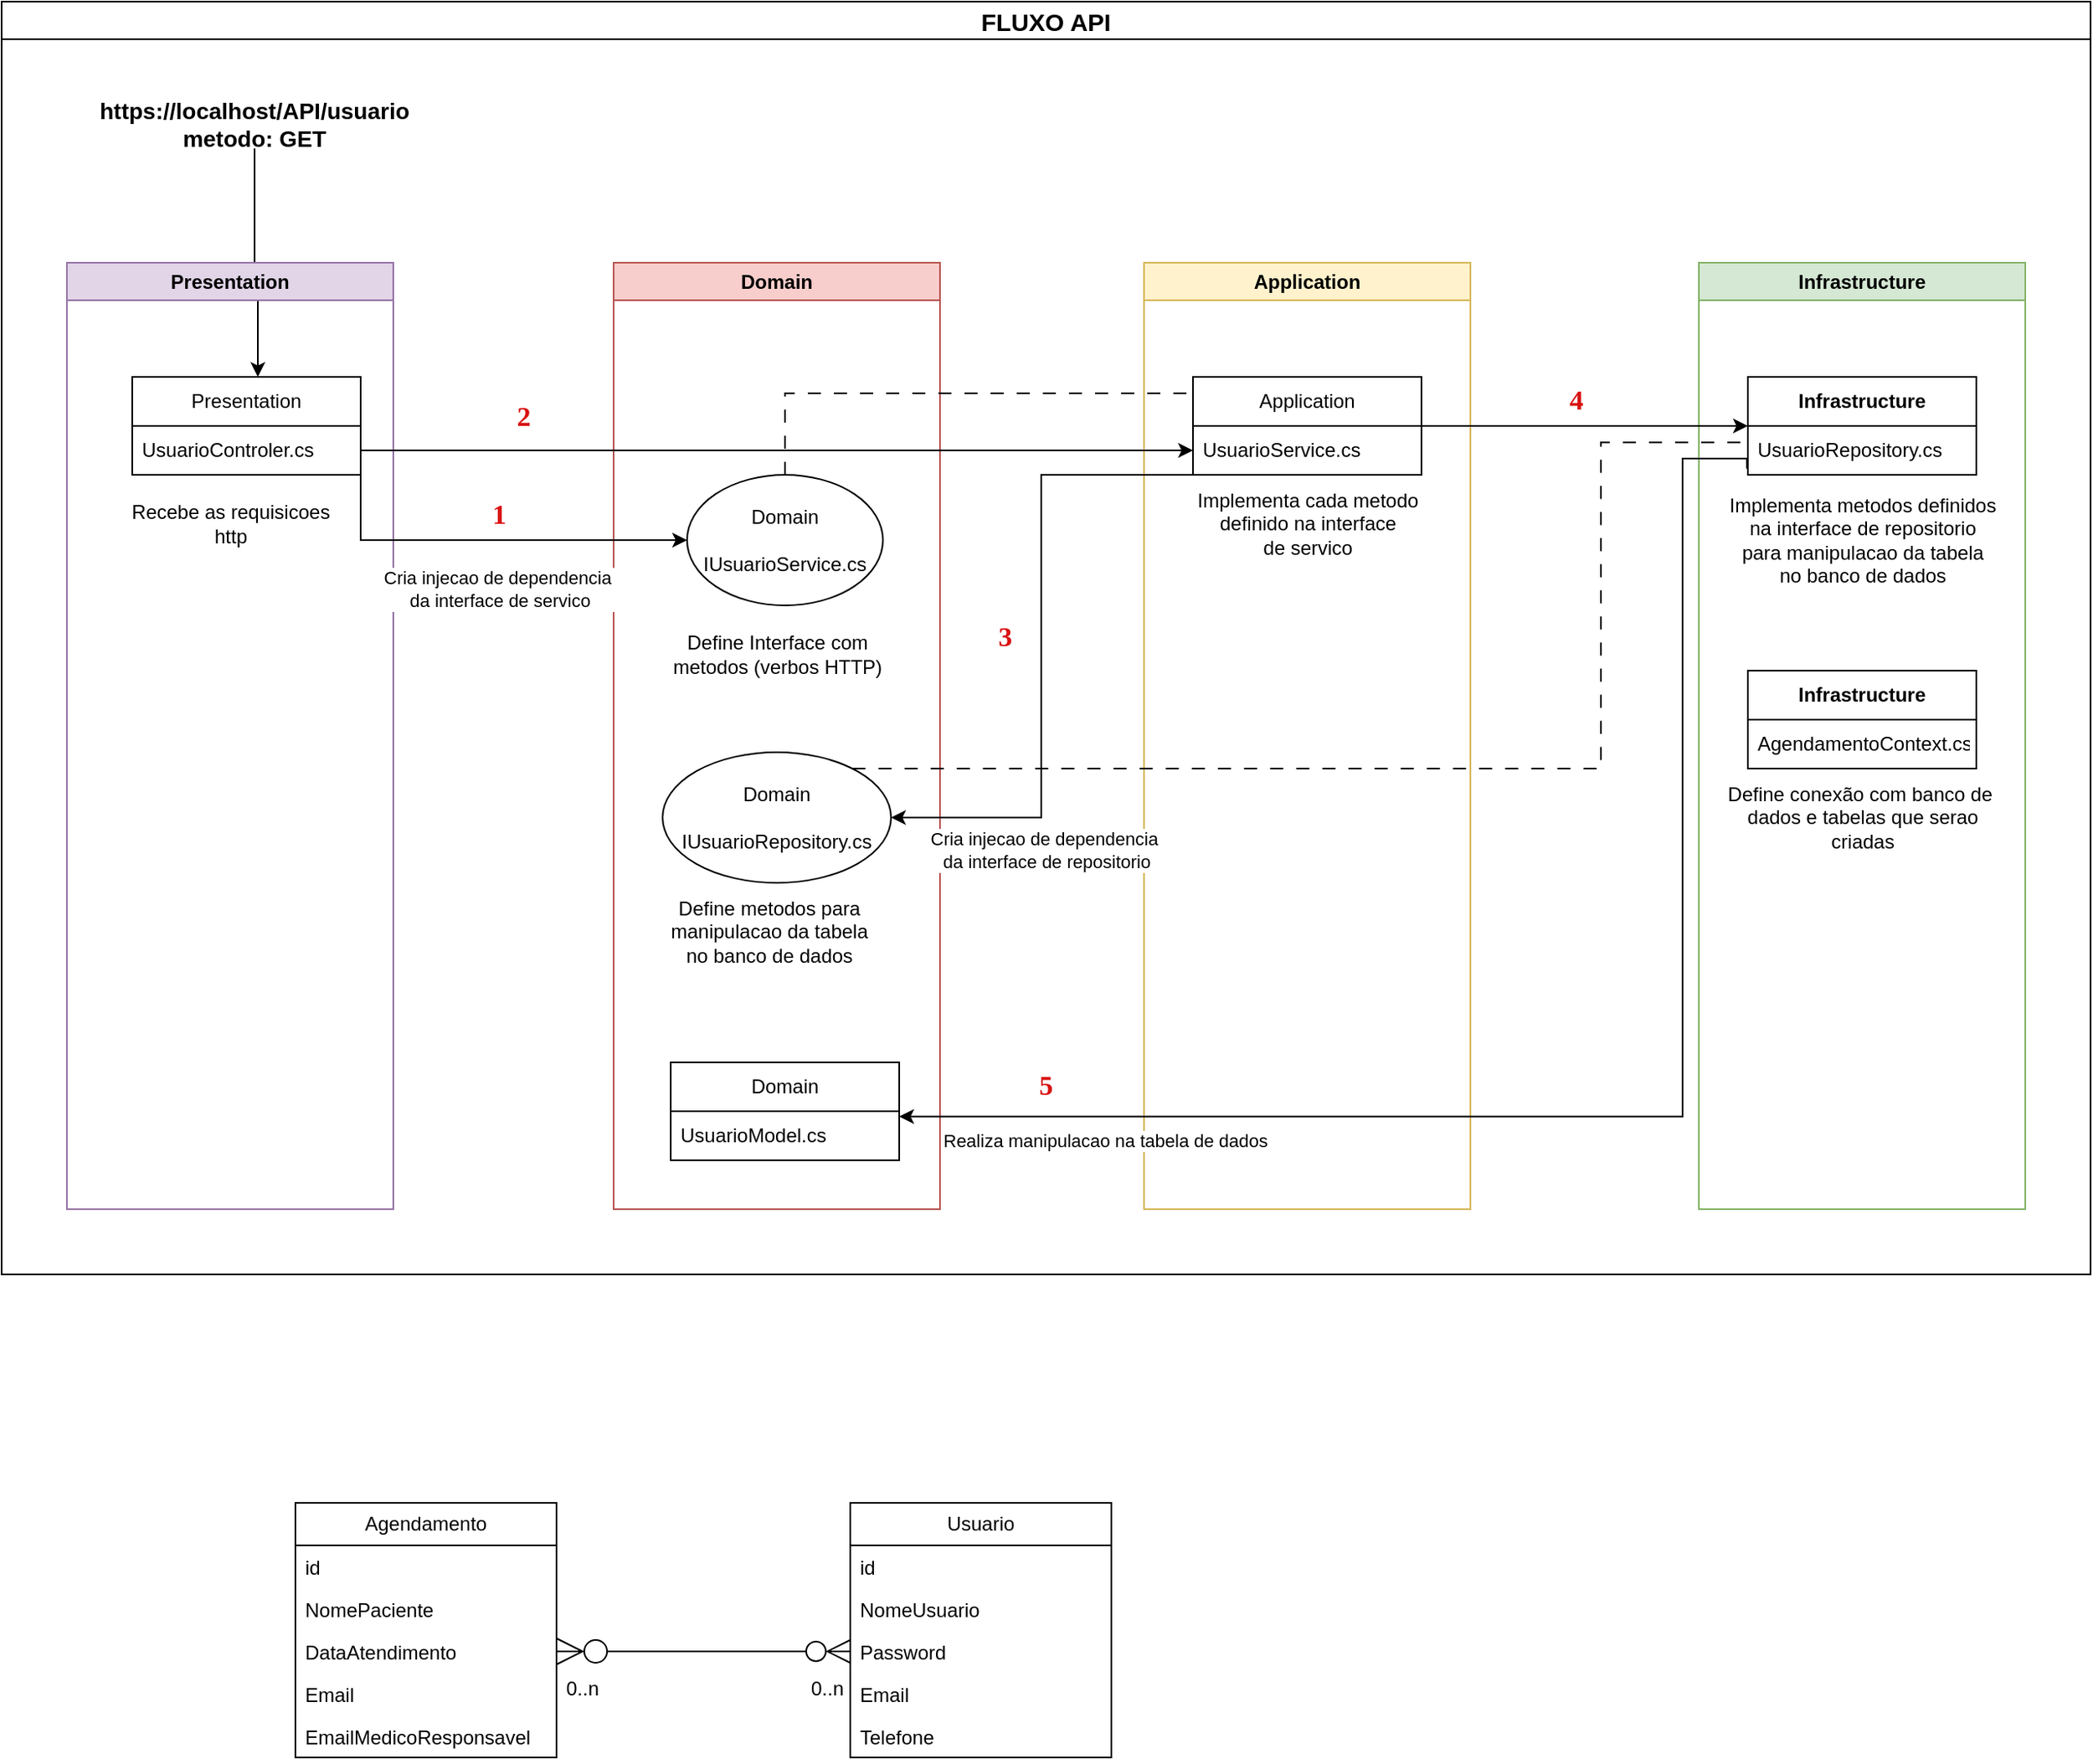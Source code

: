<mxfile version="24.7.14">
  <diagram name="Page-1" id="_4uO2gtmc7-qXicQ9ZDp">
    <mxGraphModel dx="1434" dy="1886" grid="1" gridSize="10" guides="1" tooltips="1" connect="1" arrows="1" fold="1" page="1" pageScale="1" pageWidth="850" pageHeight="1100" math="0" shadow="0">
      <root>
        <mxCell id="0" />
        <mxCell id="1" parent="0" />
        <mxCell id="fK04wbwXrZtSwDWcRZAW-6" value="&lt;b&gt;&lt;font style=&quot;font-size: 14px;&quot;&gt;https://localhost/API/usuario&lt;br&gt;metodo: GET&lt;/font&gt;&lt;/b&gt;" style="text;html=1;align=center;verticalAlign=middle;whiteSpace=wrap;rounded=0;" parent="1" vertex="1">
          <mxGeometry x="180" y="10" width="190" height="30" as="geometry" />
        </mxCell>
        <mxCell id="fK04wbwXrZtSwDWcRZAW-10" style="edgeStyle=orthogonalEdgeStyle;rounded=0;orthogonalLoop=1;jettySize=auto;html=1;exitX=0.5;exitY=1;exitDx=0;exitDy=0;entryX=0.55;entryY=0;entryDx=0;entryDy=0;entryPerimeter=0;" parent="1" source="fK04wbwXrZtSwDWcRZAW-6" target="fK04wbwXrZtSwDWcRZAW-8" edge="1">
          <mxGeometry relative="1" as="geometry" />
        </mxCell>
        <mxCell id="fK04wbwXrZtSwDWcRZAW-20" value="Presentation" style="swimlane;whiteSpace=wrap;html=1;fillColor=#e1d5e7;strokeColor=#9673a6;" parent="1" vertex="1">
          <mxGeometry x="160" y="110" width="200" height="580" as="geometry" />
        </mxCell>
        <mxCell id="fK04wbwXrZtSwDWcRZAW-8" value="Presentation" style="swimlane;fontStyle=0;childLayout=stackLayout;horizontal=1;startSize=30;horizontalStack=0;resizeParent=1;resizeParentMax=0;resizeLast=0;collapsible=1;marginBottom=0;whiteSpace=wrap;html=1;" parent="fK04wbwXrZtSwDWcRZAW-20" vertex="1">
          <mxGeometry x="40" y="70" width="140" height="60" as="geometry" />
        </mxCell>
        <mxCell id="fK04wbwXrZtSwDWcRZAW-9" value="UsuarioControler.cs" style="text;strokeColor=none;fillColor=none;align=left;verticalAlign=middle;spacingLeft=4;spacingRight=4;overflow=hidden;points=[[0,0.5],[1,0.5]];portConstraint=eastwest;rotatable=0;whiteSpace=wrap;html=1;" parent="fK04wbwXrZtSwDWcRZAW-8" vertex="1">
          <mxGeometry y="30" width="140" height="30" as="geometry" />
        </mxCell>
        <mxCell id="fK04wbwXrZtSwDWcRZAW-33" value="Recebe as requisicoes&lt;br&gt;http" style="text;html=1;align=center;verticalAlign=middle;resizable=0;points=[];autosize=1;strokeColor=none;fillColor=none;" parent="fK04wbwXrZtSwDWcRZAW-20" vertex="1">
          <mxGeometry x="30" y="140" width="140" height="40" as="geometry" />
        </mxCell>
        <mxCell id="fK04wbwXrZtSwDWcRZAW-21" value="Domain" style="swimlane;whiteSpace=wrap;html=1;fillColor=#f8cecc;strokeColor=#b85450;" parent="1" vertex="1">
          <mxGeometry x="495" y="110" width="200" height="580" as="geometry" />
        </mxCell>
        <mxCell id="fK04wbwXrZtSwDWcRZAW-26" value="Domain&lt;br&gt;&lt;br&gt;IUsuarioRepository.cs" style="ellipse;whiteSpace=wrap;html=1;" parent="fK04wbwXrZtSwDWcRZAW-21" vertex="1">
          <mxGeometry x="30" y="300" width="140" height="80" as="geometry" />
        </mxCell>
        <mxCell id="fK04wbwXrZtSwDWcRZAW-27" value="Define metodos para&lt;br&gt;manipulacao da tabela&lt;br&gt;no banco de dados" style="text;html=1;align=center;verticalAlign=middle;resizable=0;points=[];autosize=1;strokeColor=none;fillColor=none;" parent="fK04wbwXrZtSwDWcRZAW-21" vertex="1">
          <mxGeometry x="25" y="380" width="140" height="60" as="geometry" />
        </mxCell>
        <mxCell id="fK04wbwXrZtSwDWcRZAW-11" value="Domain&lt;br&gt;&lt;br&gt;IUsuarioService.cs" style="ellipse;whiteSpace=wrap;html=1;" parent="fK04wbwXrZtSwDWcRZAW-21" vertex="1">
          <mxGeometry x="45" y="130" width="120" height="80" as="geometry" />
        </mxCell>
        <mxCell id="fK04wbwXrZtSwDWcRZAW-13" value="Define Interface com&lt;br&gt;metodos (verbos HTTP)" style="text;html=1;align=center;verticalAlign=middle;resizable=0;points=[];autosize=1;strokeColor=none;fillColor=none;" parent="fK04wbwXrZtSwDWcRZAW-21" vertex="1">
          <mxGeometry x="25" y="220" width="150" height="40" as="geometry" />
        </mxCell>
        <mxCell id="fK04wbwXrZtSwDWcRZAW-2" value="Domain" style="swimlane;fontStyle=0;childLayout=stackLayout;horizontal=1;startSize=30;horizontalStack=0;resizeParent=1;resizeParentMax=0;resizeLast=0;collapsible=1;marginBottom=0;whiteSpace=wrap;html=1;" parent="fK04wbwXrZtSwDWcRZAW-21" vertex="1">
          <mxGeometry x="35" y="490" width="140" height="60" as="geometry" />
        </mxCell>
        <mxCell id="fK04wbwXrZtSwDWcRZAW-3" value="UsuarioModel.cs" style="text;strokeColor=none;fillColor=none;align=left;verticalAlign=middle;spacingLeft=4;spacingRight=4;overflow=hidden;points=[[0,0.5],[1,0.5]];portConstraint=eastwest;rotatable=0;whiteSpace=wrap;html=1;" parent="fK04wbwXrZtSwDWcRZAW-2" vertex="1">
          <mxGeometry y="30" width="140" height="30" as="geometry" />
        </mxCell>
        <mxCell id="fK04wbwXrZtSwDWcRZAW-22" value="Application" style="swimlane;whiteSpace=wrap;html=1;fillColor=#fff2cc;strokeColor=#d6b656;" parent="1" vertex="1">
          <mxGeometry x="820" y="110" width="200" height="580" as="geometry" />
        </mxCell>
        <mxCell id="fK04wbwXrZtSwDWcRZAW-17" value="Application" style="swimlane;fontStyle=0;childLayout=stackLayout;horizontal=1;startSize=30;horizontalStack=0;resizeParent=1;resizeParentMax=0;resizeLast=0;collapsible=1;marginBottom=0;whiteSpace=wrap;html=1;" parent="fK04wbwXrZtSwDWcRZAW-22" vertex="1">
          <mxGeometry x="30" y="70" width="140" height="60" as="geometry" />
        </mxCell>
        <mxCell id="fK04wbwXrZtSwDWcRZAW-18" value="&lt;span style=&quot;text-align: center;&quot;&gt;UsuarioService.cs&lt;/span&gt;" style="text;strokeColor=none;fillColor=none;align=left;verticalAlign=middle;spacingLeft=4;spacingRight=4;overflow=hidden;points=[[0,0.5],[1,0.5]];portConstraint=eastwest;rotatable=0;whiteSpace=wrap;html=1;" parent="fK04wbwXrZtSwDWcRZAW-17" vertex="1">
          <mxGeometry y="30" width="140" height="30" as="geometry" />
        </mxCell>
        <mxCell id="fK04wbwXrZtSwDWcRZAW-16" value="Implementa cada metodo&lt;br&gt;definido na interface&lt;br&gt;de servico" style="text;html=1;align=center;verticalAlign=middle;resizable=0;points=[];autosize=1;strokeColor=none;fillColor=none;" parent="fK04wbwXrZtSwDWcRZAW-22" vertex="1">
          <mxGeometry x="20" y="130" width="160" height="60" as="geometry" />
        </mxCell>
        <mxCell id="fK04wbwXrZtSwDWcRZAW-23" value="Infrastructure" style="swimlane;whiteSpace=wrap;html=1;fillColor=#d5e8d4;strokeColor=#82b366;" parent="1" vertex="1">
          <mxGeometry x="1160" y="110" width="200" height="580" as="geometry" />
        </mxCell>
        <mxCell id="fK04wbwXrZtSwDWcRZAW-25" value="Implementa metodos definidos&lt;br&gt;na interface de repositorio&lt;br&gt;para manipulacao da tabela&lt;br&gt;no banco de dados" style="text;html=1;align=center;verticalAlign=middle;resizable=0;points=[];autosize=1;strokeColor=none;fillColor=none;" parent="fK04wbwXrZtSwDWcRZAW-23" vertex="1">
          <mxGeometry x="5" y="135" width="190" height="70" as="geometry" />
        </mxCell>
        <mxCell id="fK04wbwXrZtSwDWcRZAW-31" style="edgeStyle=orthogonalEdgeStyle;rounded=0;orthogonalLoop=1;jettySize=auto;html=1;" parent="1" source="fK04wbwXrZtSwDWcRZAW-9" target="fK04wbwXrZtSwDWcRZAW-18" edge="1">
          <mxGeometry relative="1" as="geometry" />
        </mxCell>
        <mxCell id="fK04wbwXrZtSwDWcRZAW-32" style="edgeStyle=orthogonalEdgeStyle;rounded=0;orthogonalLoop=1;jettySize=auto;html=1;entryX=0;entryY=0.5;entryDx=0;entryDy=0;" parent="1" source="fK04wbwXrZtSwDWcRZAW-9" target="fK04wbwXrZtSwDWcRZAW-11" edge="1">
          <mxGeometry relative="1" as="geometry">
            <Array as="points">
              <mxPoint x="340" y="280" />
            </Array>
          </mxGeometry>
        </mxCell>
        <mxCell id="fK04wbwXrZtSwDWcRZAW-34" value="Cria injecao de dependencia&amp;nbsp;&lt;br&gt;da interface de servico" style="edgeLabel;html=1;align=center;verticalAlign=middle;resizable=0;points=[];" parent="fK04wbwXrZtSwDWcRZAW-32" vertex="1" connectable="0">
          <mxGeometry x="0.135" y="3" relative="1" as="geometry">
            <mxPoint x="-11" y="33" as="offset" />
          </mxGeometry>
        </mxCell>
        <mxCell id="fK04wbwXrZtSwDWcRZAW-35" style="edgeStyle=orthogonalEdgeStyle;rounded=0;orthogonalLoop=1;jettySize=auto;html=1;entryX=1;entryY=0.5;entryDx=0;entryDy=0;" parent="1" source="fK04wbwXrZtSwDWcRZAW-18" target="fK04wbwXrZtSwDWcRZAW-26" edge="1">
          <mxGeometry relative="1" as="geometry">
            <Array as="points">
              <mxPoint x="757" y="240" />
              <mxPoint x="757" y="450" />
            </Array>
          </mxGeometry>
        </mxCell>
        <mxCell id="fK04wbwXrZtSwDWcRZAW-36" value="Cria injecao de dependencia&amp;nbsp;&lt;br&gt;da interface de repositorio" style="edgeLabel;html=1;align=center;verticalAlign=middle;resizable=0;points=[];" parent="1" vertex="1" connectable="0">
          <mxGeometry x="760.001" y="470.0" as="geometry" />
        </mxCell>
        <mxCell id="fK04wbwXrZtSwDWcRZAW-37" style="edgeStyle=orthogonalEdgeStyle;rounded=0;orthogonalLoop=1;jettySize=auto;html=1;entryX=0;entryY=0.5;entryDx=0;entryDy=0;" parent="1" source="fK04wbwXrZtSwDWcRZAW-17" edge="1">
          <mxGeometry relative="1" as="geometry">
            <mxPoint x="1190.0" y="210" as="targetPoint" />
          </mxGeometry>
        </mxCell>
        <mxCell id="fK04wbwXrZtSwDWcRZAW-38" style="edgeStyle=orthogonalEdgeStyle;rounded=0;orthogonalLoop=1;jettySize=auto;html=1;entryX=1;entryY=0.108;entryDx=0;entryDy=0;entryPerimeter=0;exitX=-0.004;exitY=0.873;exitDx=0;exitDy=0;exitPerimeter=0;" parent="1" source="fK04wbwXrZtSwDWcRZAW-58" target="fK04wbwXrZtSwDWcRZAW-3" edge="1">
          <mxGeometry relative="1" as="geometry">
            <mxPoint x="1200.112" y="230.059" as="sourcePoint" />
            <Array as="points">
              <mxPoint x="1189" y="230" />
              <mxPoint x="1150" y="230" />
              <mxPoint x="1150" y="633" />
            </Array>
          </mxGeometry>
        </mxCell>
        <mxCell id="fK04wbwXrZtSwDWcRZAW-39" value="Realiza manipulacao na tabela de dados" style="edgeLabel;html=1;align=center;verticalAlign=middle;resizable=0;points=[];" parent="1" vertex="1" connectable="0">
          <mxGeometry x="780.0" y="650.0" as="geometry">
            <mxPoint x="16" y="-2" as="offset" />
          </mxGeometry>
        </mxCell>
        <mxCell id="fK04wbwXrZtSwDWcRZAW-40" style="edgeStyle=orthogonalEdgeStyle;rounded=0;orthogonalLoop=1;jettySize=auto;html=1;entryX=0;entryY=0;entryDx=0;entryDy=0;endArrow=none;endFill=0;dashed=1;dashPattern=8 8;" parent="1" source="fK04wbwXrZtSwDWcRZAW-11" target="fK04wbwXrZtSwDWcRZAW-17" edge="1">
          <mxGeometry relative="1" as="geometry">
            <Array as="points">
              <mxPoint x="600" y="190" />
              <mxPoint x="850" y="190" />
            </Array>
          </mxGeometry>
        </mxCell>
        <mxCell id="fK04wbwXrZtSwDWcRZAW-41" style="edgeStyle=orthogonalEdgeStyle;rounded=0;orthogonalLoop=1;jettySize=auto;html=1;endArrow=none;endFill=0;dashed=1;dashPattern=8 8;" parent="1" source="fK04wbwXrZtSwDWcRZAW-26" edge="1">
          <mxGeometry relative="1" as="geometry">
            <mxPoint x="1192.41" y="220.059" as="targetPoint" />
            <Array as="points">
              <mxPoint x="1100" y="420" />
              <mxPoint x="1100" y="220" />
            </Array>
          </mxGeometry>
        </mxCell>
        <mxCell id="fK04wbwXrZtSwDWcRZAW-42" value="&lt;font style=&quot;font-size: 15px;&quot;&gt;FLUXO API&lt;/font&gt;" style="swimlane;whiteSpace=wrap;html=1;" parent="1" vertex="1">
          <mxGeometry x="120" y="-50" width="1280" height="780" as="geometry" />
        </mxCell>
        <mxCell id="fK04wbwXrZtSwDWcRZAW-43" value="&lt;font face=&quot;Verdana&quot; color=&quot;#d91212&quot; style=&quot;font-size: 17px;&quot;&gt;&lt;b&gt;1&lt;/b&gt;&lt;/font&gt;" style="text;html=1;align=center;verticalAlign=middle;whiteSpace=wrap;rounded=0;" parent="fK04wbwXrZtSwDWcRZAW-42" vertex="1">
          <mxGeometry x="290" y="300" width="30" height="30" as="geometry" />
        </mxCell>
        <mxCell id="fK04wbwXrZtSwDWcRZAW-56" value="&lt;font face=&quot;Verdana&quot; color=&quot;#d91212&quot; style=&quot;font-size: 17px;&quot;&gt;&lt;b&gt;2&lt;/b&gt;&lt;/font&gt;" style="text;html=1;align=center;verticalAlign=middle;whiteSpace=wrap;rounded=0;" parent="fK04wbwXrZtSwDWcRZAW-42" vertex="1">
          <mxGeometry x="305" y="240" width="30" height="30" as="geometry" />
        </mxCell>
        <mxCell id="fK04wbwXrZtSwDWcRZAW-55" value="&lt;font face=&quot;Verdana&quot; color=&quot;#d91212&quot; style=&quot;font-size: 17px;&quot;&gt;&lt;b&gt;3&lt;/b&gt;&lt;/font&gt;" style="text;html=1;align=center;verticalAlign=middle;whiteSpace=wrap;rounded=0;" parent="fK04wbwXrZtSwDWcRZAW-42" vertex="1">
          <mxGeometry x="600" y="375" width="30" height="30" as="geometry" />
        </mxCell>
        <mxCell id="fK04wbwXrZtSwDWcRZAW-54" value="&lt;font face=&quot;Verdana&quot; color=&quot;#d91212&quot; style=&quot;font-size: 17px;&quot;&gt;&lt;b&gt;4&lt;/b&gt;&lt;/font&gt;" style="text;html=1;align=center;verticalAlign=middle;whiteSpace=wrap;rounded=0;" parent="fK04wbwXrZtSwDWcRZAW-42" vertex="1">
          <mxGeometry x="950" y="230" width="30" height="30" as="geometry" />
        </mxCell>
        <mxCell id="fK04wbwXrZtSwDWcRZAW-53" value="&lt;font face=&quot;Verdana&quot; color=&quot;#d91212&quot; style=&quot;font-size: 17px;&quot;&gt;&lt;b&gt;5&lt;/b&gt;&lt;/font&gt;" style="text;html=1;align=center;verticalAlign=middle;whiteSpace=wrap;rounded=0;" parent="fK04wbwXrZtSwDWcRZAW-42" vertex="1">
          <mxGeometry x="625" y="650" width="30" height="30" as="geometry" />
        </mxCell>
        <mxCell id="fK04wbwXrZtSwDWcRZAW-57" value="&lt;span style=&quot;font-weight: 700;&quot;&gt;Infrastructure&lt;/span&gt;" style="swimlane;fontStyle=0;childLayout=stackLayout;horizontal=1;startSize=30;horizontalStack=0;resizeParent=1;resizeParentMax=0;resizeLast=0;collapsible=1;marginBottom=0;whiteSpace=wrap;html=1;" parent="fK04wbwXrZtSwDWcRZAW-42" vertex="1">
          <mxGeometry x="1070" y="230" width="140" height="60" as="geometry" />
        </mxCell>
        <mxCell id="fK04wbwXrZtSwDWcRZAW-58" value="&lt;span style=&quot;text-align: center;&quot;&gt;UsuarioRepository.cs&lt;/span&gt;" style="text;strokeColor=none;fillColor=none;align=left;verticalAlign=middle;spacingLeft=4;spacingRight=4;overflow=hidden;points=[[0,0.5],[1,0.5]];portConstraint=eastwest;rotatable=0;whiteSpace=wrap;html=1;" parent="fK04wbwXrZtSwDWcRZAW-57" vertex="1">
          <mxGeometry y="30" width="140" height="30" as="geometry" />
        </mxCell>
        <mxCell id="fK04wbwXrZtSwDWcRZAW-60" value="&lt;span style=&quot;font-weight: 700;&quot;&gt;Infrastructure&lt;/span&gt;" style="swimlane;fontStyle=0;childLayout=stackLayout;horizontal=1;startSize=30;horizontalStack=0;resizeParent=1;resizeParentMax=0;resizeLast=0;collapsible=1;marginBottom=0;whiteSpace=wrap;html=1;" parent="fK04wbwXrZtSwDWcRZAW-42" vertex="1">
          <mxGeometry x="1070" y="410" width="140" height="60" as="geometry" />
        </mxCell>
        <mxCell id="fK04wbwXrZtSwDWcRZAW-61" value="&lt;span style=&quot;text-align: center;&quot;&gt;AgendamentoContext.cs&lt;/span&gt;" style="text;strokeColor=none;fillColor=none;align=left;verticalAlign=middle;spacingLeft=4;spacingRight=4;overflow=hidden;points=[[0,0.5],[1,0.5]];portConstraint=eastwest;rotatable=0;whiteSpace=wrap;html=1;" parent="fK04wbwXrZtSwDWcRZAW-60" vertex="1">
          <mxGeometry y="30" width="140" height="30" as="geometry" />
        </mxCell>
        <mxCell id="fK04wbwXrZtSwDWcRZAW-62" value="Define conexão com banco de&amp;nbsp;&lt;br&gt;dados e tabelas que serao&lt;br&gt;criadas" style="text;html=1;align=center;verticalAlign=middle;resizable=0;points=[];autosize=1;strokeColor=none;fillColor=none;" parent="fK04wbwXrZtSwDWcRZAW-42" vertex="1">
          <mxGeometry x="1045" y="470" width="190" height="60" as="geometry" />
        </mxCell>
        <mxCell id="aH0GLaKjZjjOf3o0ny5b-6" value="Agendamento" style="swimlane;fontStyle=0;childLayout=stackLayout;horizontal=1;startSize=26;fillColor=none;horizontalStack=0;resizeParent=1;resizeParentMax=0;resizeLast=0;collapsible=1;marginBottom=0;whiteSpace=wrap;html=1;" vertex="1" parent="1">
          <mxGeometry x="300" y="870" width="160" height="156" as="geometry" />
        </mxCell>
        <mxCell id="aH0GLaKjZjjOf3o0ny5b-7" value="id" style="text;strokeColor=none;fillColor=none;align=left;verticalAlign=top;spacingLeft=4;spacingRight=4;overflow=hidden;rotatable=0;points=[[0,0.5],[1,0.5]];portConstraint=eastwest;whiteSpace=wrap;html=1;" vertex="1" parent="aH0GLaKjZjjOf3o0ny5b-6">
          <mxGeometry y="26" width="160" height="26" as="geometry" />
        </mxCell>
        <mxCell id="aH0GLaKjZjjOf3o0ny5b-8" value="NomePaciente" style="text;strokeColor=none;fillColor=none;align=left;verticalAlign=top;spacingLeft=4;spacingRight=4;overflow=hidden;rotatable=0;points=[[0,0.5],[1,0.5]];portConstraint=eastwest;whiteSpace=wrap;html=1;" vertex="1" parent="aH0GLaKjZjjOf3o0ny5b-6">
          <mxGeometry y="52" width="160" height="26" as="geometry" />
        </mxCell>
        <mxCell id="aH0GLaKjZjjOf3o0ny5b-9" value="DataAtendimento" style="text;strokeColor=none;fillColor=none;align=left;verticalAlign=top;spacingLeft=4;spacingRight=4;overflow=hidden;rotatable=0;points=[[0,0.5],[1,0.5]];portConstraint=eastwest;whiteSpace=wrap;html=1;" vertex="1" parent="aH0GLaKjZjjOf3o0ny5b-6">
          <mxGeometry y="78" width="160" height="26" as="geometry" />
        </mxCell>
        <mxCell id="aH0GLaKjZjjOf3o0ny5b-12" value="Email" style="text;strokeColor=none;fillColor=none;align=left;verticalAlign=top;spacingLeft=4;spacingRight=4;overflow=hidden;rotatable=0;points=[[0,0.5],[1,0.5]];portConstraint=eastwest;whiteSpace=wrap;html=1;" vertex="1" parent="aH0GLaKjZjjOf3o0ny5b-6">
          <mxGeometry y="104" width="160" height="26" as="geometry" />
        </mxCell>
        <mxCell id="aH0GLaKjZjjOf3o0ny5b-13" value="EmailMedicoResponsavel" style="text;strokeColor=none;fillColor=none;align=left;verticalAlign=top;spacingLeft=4;spacingRight=4;overflow=hidden;rotatable=0;points=[[0,0.5],[1,0.5]];portConstraint=eastwest;whiteSpace=wrap;html=1;" vertex="1" parent="aH0GLaKjZjjOf3o0ny5b-6">
          <mxGeometry y="130" width="160" height="26" as="geometry" />
        </mxCell>
        <mxCell id="aH0GLaKjZjjOf3o0ny5b-15" value="Usuario" style="swimlane;fontStyle=0;childLayout=stackLayout;horizontal=1;startSize=26;fillColor=none;horizontalStack=0;resizeParent=1;resizeParentMax=0;resizeLast=0;collapsible=1;marginBottom=0;whiteSpace=wrap;html=1;" vertex="1" parent="1">
          <mxGeometry x="640" y="870" width="160" height="156" as="geometry" />
        </mxCell>
        <mxCell id="aH0GLaKjZjjOf3o0ny5b-16" value="id" style="text;strokeColor=none;fillColor=none;align=left;verticalAlign=top;spacingLeft=4;spacingRight=4;overflow=hidden;rotatable=0;points=[[0,0.5],[1,0.5]];portConstraint=eastwest;whiteSpace=wrap;html=1;" vertex="1" parent="aH0GLaKjZjjOf3o0ny5b-15">
          <mxGeometry y="26" width="160" height="26" as="geometry" />
        </mxCell>
        <mxCell id="aH0GLaKjZjjOf3o0ny5b-17" value="NomeUsuario" style="text;strokeColor=none;fillColor=none;align=left;verticalAlign=top;spacingLeft=4;spacingRight=4;overflow=hidden;rotatable=0;points=[[0,0.5],[1,0.5]];portConstraint=eastwest;whiteSpace=wrap;html=1;" vertex="1" parent="aH0GLaKjZjjOf3o0ny5b-15">
          <mxGeometry y="52" width="160" height="26" as="geometry" />
        </mxCell>
        <mxCell id="aH0GLaKjZjjOf3o0ny5b-18" value="Password" style="text;strokeColor=none;fillColor=none;align=left;verticalAlign=top;spacingLeft=4;spacingRight=4;overflow=hidden;rotatable=0;points=[[0,0.5],[1,0.5]];portConstraint=eastwest;whiteSpace=wrap;html=1;" vertex="1" parent="aH0GLaKjZjjOf3o0ny5b-15">
          <mxGeometry y="78" width="160" height="26" as="geometry" />
        </mxCell>
        <mxCell id="aH0GLaKjZjjOf3o0ny5b-19" value="Email" style="text;strokeColor=none;fillColor=none;align=left;verticalAlign=top;spacingLeft=4;spacingRight=4;overflow=hidden;rotatable=0;points=[[0,0.5],[1,0.5]];portConstraint=eastwest;whiteSpace=wrap;html=1;" vertex="1" parent="aH0GLaKjZjjOf3o0ny5b-15">
          <mxGeometry y="104" width="160" height="26" as="geometry" />
        </mxCell>
        <mxCell id="aH0GLaKjZjjOf3o0ny5b-20" value="Telefone" style="text;strokeColor=none;fillColor=none;align=left;verticalAlign=top;spacingLeft=4;spacingRight=4;overflow=hidden;rotatable=0;points=[[0,0.5],[1,0.5]];portConstraint=eastwest;whiteSpace=wrap;html=1;" vertex="1" parent="aH0GLaKjZjjOf3o0ny5b-15">
          <mxGeometry y="130" width="160" height="26" as="geometry" />
        </mxCell>
        <mxCell id="aH0GLaKjZjjOf3o0ny5b-21" value="" style="endArrow=ERzeroToMany;html=1;endSize=12;startArrow=ERzeroToMany;startSize=14;startFill=0;edgeStyle=orthogonalEdgeStyle;rounded=0;fontFamily=Helvetica;fontSize=12;fontColor=default;exitX=1;exitY=0.5;exitDx=0;exitDy=0;entryX=0;entryY=0.5;entryDx=0;entryDy=0;endFill=0;" edge="1" parent="1" source="aH0GLaKjZjjOf3o0ny5b-9" target="aH0GLaKjZjjOf3o0ny5b-18">
          <mxGeometry relative="1" as="geometry">
            <mxPoint x="370" y="960" as="sourcePoint" />
            <mxPoint x="630" y="960" as="targetPoint" />
          </mxGeometry>
        </mxCell>
        <mxCell id="aH0GLaKjZjjOf3o0ny5b-22" value="0..n" style="edgeLabel;resizable=0;html=1;align=left;verticalAlign=top;spacingLeft=4;spacingRight=4;fontFamily=Helvetica;fontSize=12;fontColor=default;fillColor=none;gradientColor=none;" connectable="0" vertex="1" parent="aH0GLaKjZjjOf3o0ny5b-21">
          <mxGeometry x="-1" relative="1" as="geometry">
            <mxPoint y="9" as="offset" />
          </mxGeometry>
        </mxCell>
        <mxCell id="aH0GLaKjZjjOf3o0ny5b-23" value="&lt;span style=&quot;text-align: left;&quot;&gt;0..n&lt;/span&gt;" style="edgeLabel;resizable=0;html=1;align=right;verticalAlign=top;spacingLeft=4;spacingRight=4;fontFamily=Helvetica;fontSize=12;fontColor=default;fillColor=none;gradientColor=none;" connectable="0" vertex="1" parent="aH0GLaKjZjjOf3o0ny5b-21">
          <mxGeometry x="1" relative="1" as="geometry">
            <mxPoint y="9" as="offset" />
          </mxGeometry>
        </mxCell>
      </root>
    </mxGraphModel>
  </diagram>
</mxfile>
